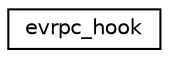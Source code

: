 digraph G
{
  edge [fontname="Helvetica",fontsize="10",labelfontname="Helvetica",labelfontsize="10"];
  node [fontname="Helvetica",fontsize="10",shape=record];
  rankdir="LR";
  Node1 [label="evrpc_hook",height=0.2,width=0.4,color="black", fillcolor="white", style="filled",URL="$structevrpc__hook.html"];
}

